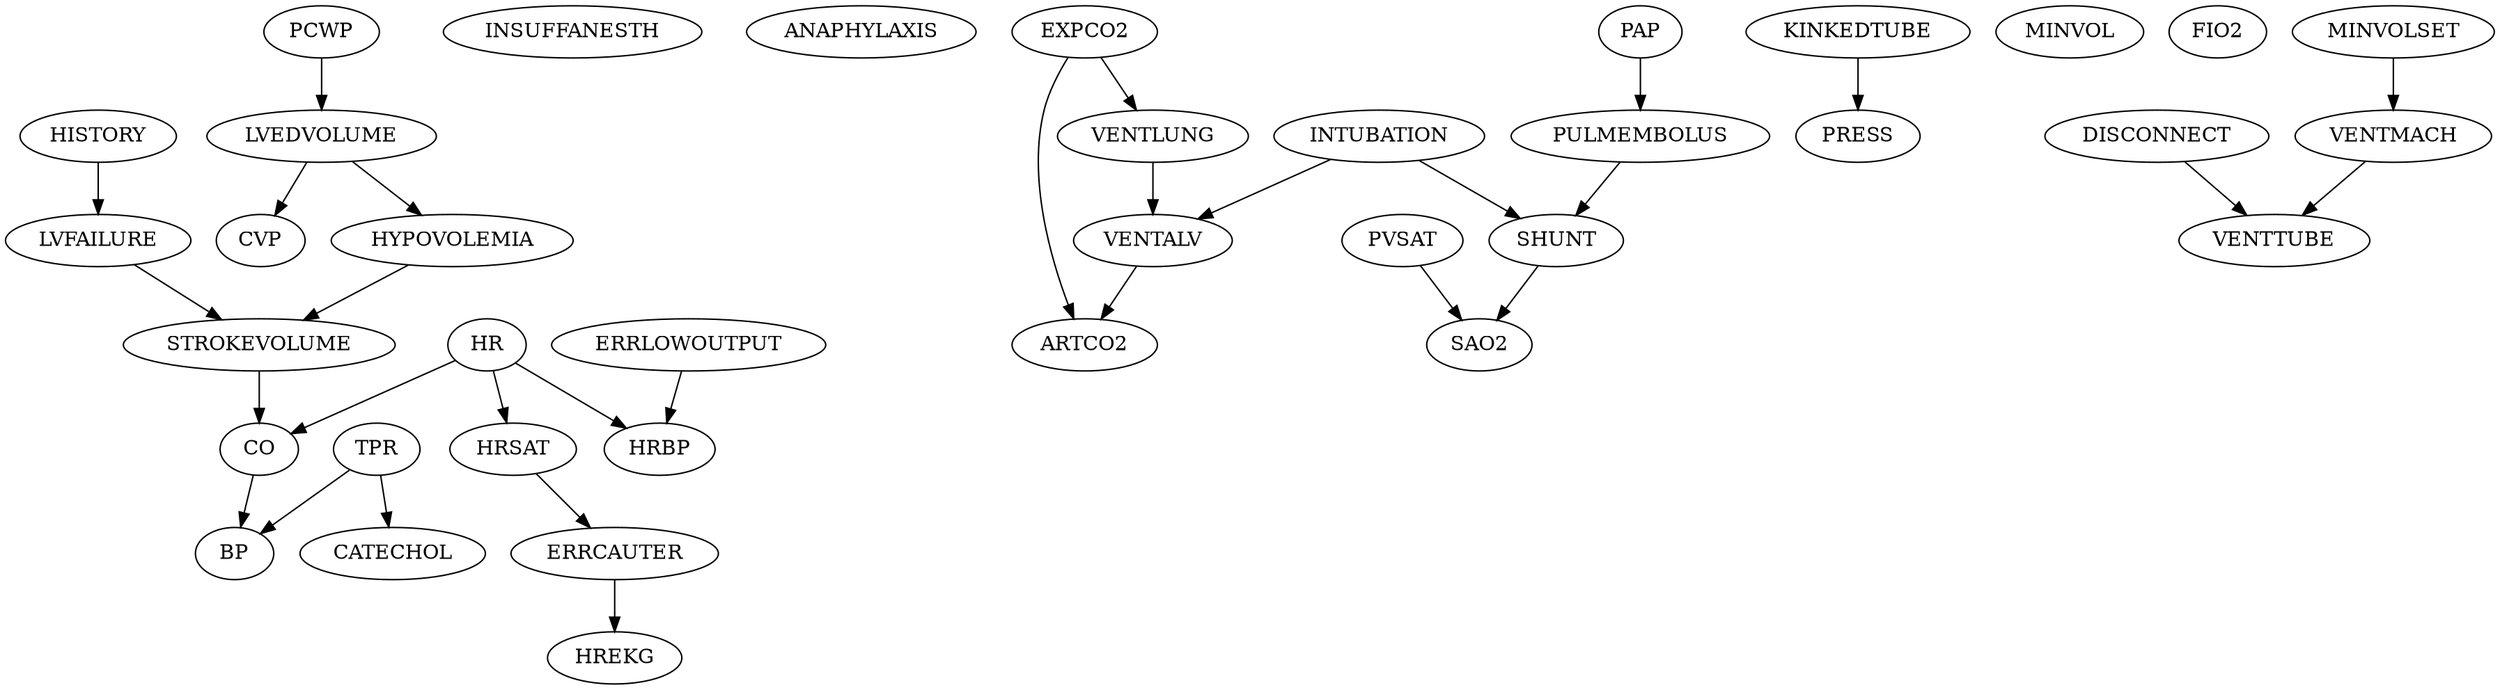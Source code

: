 digraph {
	HISTORY
	CVP
	LVEDVOLUME
	LVEDVOLUME -> CVP
	PCWP
	HYPOVOLEMIA
	LVEDVOLUME
	LVEDVOLUME -> HYPOVOLEMIA
	LVEDVOLUME
	PCWP
	PCWP -> LVEDVOLUME
	LVFAILURE
	HISTORY
	HISTORY -> LVFAILURE
	STROKEVOLUME
	HYPOVOLEMIA
	HYPOVOLEMIA -> STROKEVOLUME
	LVFAILURE
	LVFAILURE -> STROKEVOLUME
	ERRLOWOUTPUT
	HRBP
	ERRLOWOUTPUT
	ERRLOWOUTPUT -> HRBP
	HR
	HR -> HRBP
	HREKG
	ERRCAUTER
	ERRCAUTER -> HREKG
	ERRCAUTER
	HRSAT
	HRSAT -> ERRCAUTER
	HRSAT
	HR
	HR -> HRSAT
	INSUFFANESTH
	ANAPHYLAXIS
	TPR
	EXPCO2
	KINKEDTUBE
	MINVOL
	FIO2
	PVSAT
	SAO2
	PVSAT
	PVSAT -> SAO2
	SHUNT
	SHUNT -> SAO2
	PAP
	PULMEMBOLUS
	PAP
	PAP -> PULMEMBOLUS
	SHUNT
	PULMEMBOLUS
	PULMEMBOLUS -> SHUNT
	INTUBATION
	INTUBATION -> SHUNT
	INTUBATION
	PRESS
	KINKEDTUBE
	KINKEDTUBE -> PRESS
	DISCONNECT
	MINVOLSET
	VENTMACH
	MINVOLSET
	MINVOLSET -> VENTMACH
	VENTTUBE
	VENTMACH
	VENTMACH -> VENTTUBE
	DISCONNECT
	DISCONNECT -> VENTTUBE
	VENTLUNG
	EXPCO2
	EXPCO2 -> VENTLUNG
	VENTALV
	VENTLUNG
	VENTLUNG -> VENTALV
	INTUBATION
	INTUBATION -> VENTALV
	ARTCO2
	VENTALV
	VENTALV -> ARTCO2
	EXPCO2
	EXPCO2 -> ARTCO2
	CATECHOL
	TPR
	TPR -> CATECHOL
	HR
	CO
	STROKEVOLUME
	STROKEVOLUME -> CO
	HR
	HR -> CO
	BP
	TPR
	TPR -> BP
	CO
	CO -> BP
}
